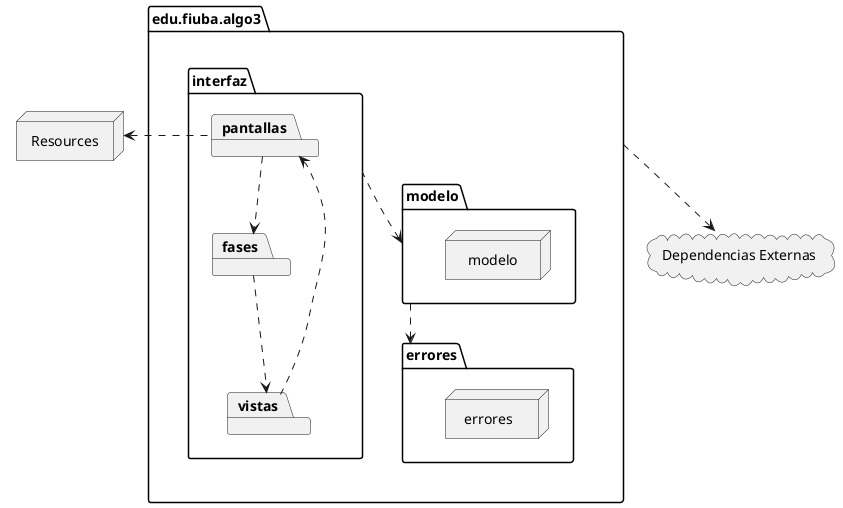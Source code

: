 @startuml
/'title Paquetes'/
skinparam monochrome true
skinparam componentStyle rectangle
skinparam ranksep 10
/'skinparam style strictuml'/


package main as "edu.fiuba.algo3" {

  package errores {
    node err as " errores   "
   }
  package modelo {
    node mod as "  modelo  "
  }
  package interfaz {
    package pantallas
    package fases
    package vistas

    pantallas ..> fases
    fases ..> vistas

    pantallas <.. vistas
  }

  interfaz ..> modelo

  modelo ..> errores


}

node Resources

cloud e as "Dependencias Externas"



Resources <. pantallas
main ..> e




@enduml